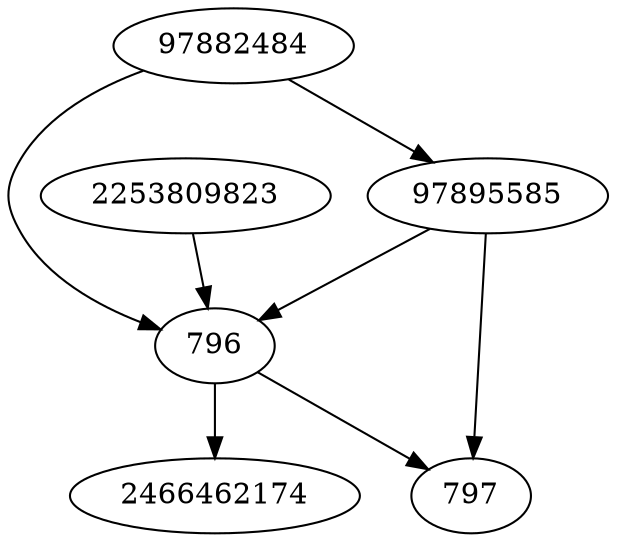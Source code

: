 strict digraph  {
97895585;
97882484;
796;
797;
2466462174;
2253809823;
97895585 -> 797;
97895585 -> 796;
97882484 -> 97895585;
97882484 -> 796;
796 -> 797;
796 -> 2466462174;
2253809823 -> 796;
}
